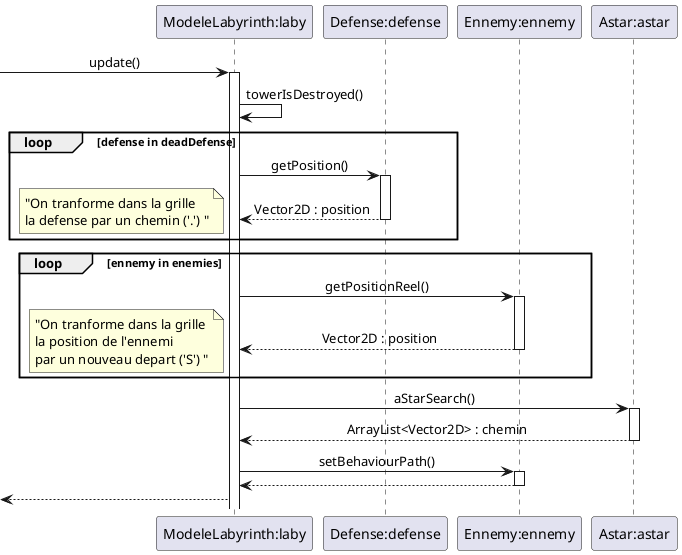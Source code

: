 @startuml towerIsDestroyed
skinparam sequenceMessageAlign center
participant "ModeleLabyrinth:laby" as laby
participant "Defense:defense" as d
participant "Ennemy:ennemy" as e
participant "Astar:astar" as astar

     -> laby : update()
     activate laby
laby -> laby : towerIsDestroyed()

loop defense in deadDefense
    laby -> d : getPosition()
    activate d 
    d --> laby : Vector2D : position
    deactivate d
    note left 
    "On tranforme dans la grille 
    la defense par un chemin ('.') "
    end note
end

loop ennemy in enemies

    laby -> e : getPositionReel()
    activate e
    e --> laby : Vector2D : position
    deactivate e
     note left 
    "On tranforme dans la grille 
    la position de l'ennemi
    par un nouveau depart ('S') "
    end note

end

laby -> astar : aStarSearch() 
activate astar
astar --> laby : ArrayList<Vector2D> : chemin
deactivate astar
laby -> e : setBehaviourPath()
activate e
e --> laby
deactivate e 
 <-- laby



@enduml